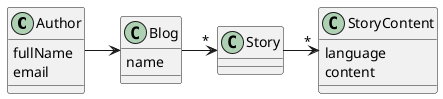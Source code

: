 @startuml
class Author {
  fullName
  email
}

class Blog {
  name
}


class Story {
}

class StoryContent {
  language
  content
}

Author -> Blog
Blog -> "*" Story
Story -> "*" StoryContent
@enduml
